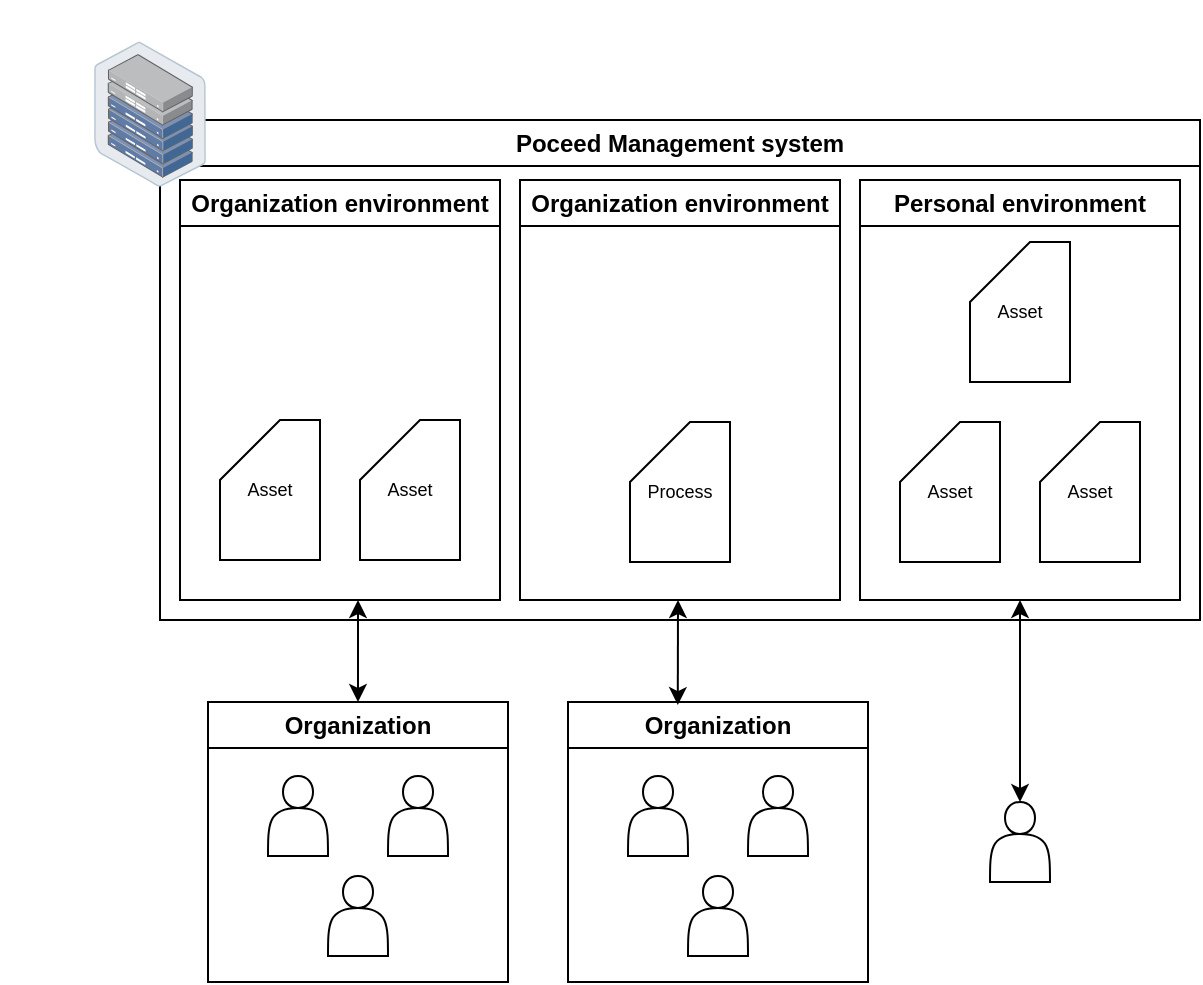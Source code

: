 <mxfile version="22.0.0" type="device">
  <diagram name="Page-1" id="5STt5VgGMGRW8smjgR1V">
    <mxGraphModel dx="1687" dy="1055" grid="1" gridSize="10" guides="1" tooltips="1" connect="1" arrows="1" fold="1" page="1" pageScale="1" pageWidth="850" pageHeight="1100" math="0" shadow="0">
      <root>
        <mxCell id="0" />
        <mxCell id="1" parent="0" />
        <mxCell id="pLtrBqFHVTdxPw5g7h2w-4" value="Poceed Management system" style="swimlane;whiteSpace=wrap;html=1;" parent="1" vertex="1">
          <mxGeometry x="180" y="140" width="520" height="250" as="geometry" />
        </mxCell>
        <mxCell id="pLtrBqFHVTdxPw5g7h2w-51" value="Organization environment" style="swimlane;whiteSpace=wrap;html=1;strokeColor=default;fontFamily=Helvetica;fontSize=12;fontColor=default;fillColor=default;" parent="pLtrBqFHVTdxPw5g7h2w-4" vertex="1">
          <mxGeometry x="10" y="30" width="160" height="210" as="geometry" />
        </mxCell>
        <mxCell id="pLtrBqFHVTdxPw5g7h2w-43" value="Asset" style="shape=card;whiteSpace=wrap;html=1;fontSize=9;" parent="pLtrBqFHVTdxPw5g7h2w-51" vertex="1">
          <mxGeometry x="20" y="120" width="50" height="70" as="geometry" />
        </mxCell>
        <mxCell id="pLtrBqFHVTdxPw5g7h2w-44" value="Asset" style="shape=card;whiteSpace=wrap;html=1;fontSize=9;" parent="pLtrBqFHVTdxPw5g7h2w-51" vertex="1">
          <mxGeometry x="90" y="120" width="50" height="70" as="geometry" />
        </mxCell>
        <mxCell id="pLtrBqFHVTdxPw5g7h2w-54" value="Organization environment" style="swimlane;whiteSpace=wrap;html=1;strokeColor=default;fontFamily=Helvetica;fontSize=12;fontColor=default;fillColor=default;" parent="pLtrBqFHVTdxPw5g7h2w-4" vertex="1">
          <mxGeometry x="180" y="30" width="160" height="210" as="geometry" />
        </mxCell>
        <mxCell id="pLtrBqFHVTdxPw5g7h2w-40" value="Process" style="shape=card;whiteSpace=wrap;html=1;fontSize=9;" parent="pLtrBqFHVTdxPw5g7h2w-54" vertex="1">
          <mxGeometry x="55" y="121" width="50" height="70" as="geometry" />
        </mxCell>
        <mxCell id="pLtrBqFHVTdxPw5g7h2w-55" value="Personal environment" style="swimlane;whiteSpace=wrap;html=1;strokeColor=default;fontFamily=Helvetica;fontSize=12;fontColor=default;fillColor=default;" parent="pLtrBqFHVTdxPw5g7h2w-4" vertex="1">
          <mxGeometry x="350" y="30" width="160" height="210" as="geometry" />
        </mxCell>
        <mxCell id="pLtrBqFHVTdxPw5g7h2w-38" value="Asset" style="shape=card;whiteSpace=wrap;html=1;fontSize=9;" parent="pLtrBqFHVTdxPw5g7h2w-55" vertex="1">
          <mxGeometry x="20" y="121" width="50" height="70" as="geometry" />
        </mxCell>
        <mxCell id="pLtrBqFHVTdxPw5g7h2w-39" value="Asset" style="shape=card;whiteSpace=wrap;html=1;fontSize=9;" parent="pLtrBqFHVTdxPw5g7h2w-55" vertex="1">
          <mxGeometry x="90" y="121" width="50" height="70" as="geometry" />
        </mxCell>
        <mxCell id="pLtrBqFHVTdxPw5g7h2w-35" value="Asset" style="shape=card;whiteSpace=wrap;html=1;fontSize=9;" parent="pLtrBqFHVTdxPw5g7h2w-55" vertex="1">
          <mxGeometry x="55" y="31" width="50" height="70" as="geometry" />
        </mxCell>
        <mxCell id="pLtrBqFHVTdxPw5g7h2w-10" value="Organization" style="swimlane;whiteSpace=wrap;html=1;" parent="1" vertex="1">
          <mxGeometry x="204" y="431" width="150" height="140" as="geometry" />
        </mxCell>
        <mxCell id="pLtrBqFHVTdxPw5g7h2w-14" value="" style="shape=actor;whiteSpace=wrap;html=1;" parent="pLtrBqFHVTdxPw5g7h2w-10" vertex="1">
          <mxGeometry x="60" y="87" width="30" height="40" as="geometry" />
        </mxCell>
        <mxCell id="pLtrBqFHVTdxPw5g7h2w-13" value="" style="shape=actor;whiteSpace=wrap;html=1;" parent="pLtrBqFHVTdxPw5g7h2w-10" vertex="1">
          <mxGeometry x="90" y="37" width="30" height="40" as="geometry" />
        </mxCell>
        <mxCell id="pLtrBqFHVTdxPw5g7h2w-6" value="" style="shape=actor;whiteSpace=wrap;html=1;" parent="pLtrBqFHVTdxPw5g7h2w-10" vertex="1">
          <mxGeometry x="30" y="37" width="30" height="40" as="geometry" />
        </mxCell>
        <mxCell id="pLtrBqFHVTdxPw5g7h2w-26" value="Organization" style="swimlane;whiteSpace=wrap;html=1;" parent="1" vertex="1">
          <mxGeometry x="384" y="431" width="150" height="140" as="geometry" />
        </mxCell>
        <mxCell id="pLtrBqFHVTdxPw5g7h2w-27" value="" style="shape=actor;whiteSpace=wrap;html=1;" parent="pLtrBqFHVTdxPw5g7h2w-26" vertex="1">
          <mxGeometry x="60" y="87" width="30" height="40" as="geometry" />
        </mxCell>
        <mxCell id="pLtrBqFHVTdxPw5g7h2w-28" value="" style="shape=actor;whiteSpace=wrap;html=1;" parent="pLtrBqFHVTdxPw5g7h2w-26" vertex="1">
          <mxGeometry x="90" y="37" width="30" height="40" as="geometry" />
        </mxCell>
        <mxCell id="pLtrBqFHVTdxPw5g7h2w-29" value="" style="shape=actor;whiteSpace=wrap;html=1;" parent="pLtrBqFHVTdxPw5g7h2w-26" vertex="1">
          <mxGeometry x="30" y="37" width="30" height="40" as="geometry" />
        </mxCell>
        <mxCell id="TIvoKVyeuVCES1jBeSMJ-1" value="" style="shape=actor;whiteSpace=wrap;html=1;" parent="1" vertex="1">
          <mxGeometry x="595" y="481" width="30" height="40" as="geometry" />
        </mxCell>
        <mxCell id="TIvoKVyeuVCES1jBeSMJ-2" value="" style="endArrow=classic;startArrow=classic;html=1;rounded=0;exitX=0.5;exitY=0;exitDx=0;exitDy=0;strokeWidth=1;shadow=0;" parent="1" source="pLtrBqFHVTdxPw5g7h2w-10" edge="1">
          <mxGeometry width="50" height="50" relative="1" as="geometry">
            <mxPoint x="560" y="430" as="sourcePoint" />
            <mxPoint x="279" y="380" as="targetPoint" />
          </mxGeometry>
        </mxCell>
        <mxCell id="TIvoKVyeuVCES1jBeSMJ-3" value="" style="endArrow=classic;startArrow=classic;html=1;rounded=0;exitX=0.366;exitY=0.011;exitDx=0;exitDy=0;exitPerimeter=0;" parent="1" source="pLtrBqFHVTdxPw5g7h2w-26" edge="1">
          <mxGeometry width="50" height="50" relative="1" as="geometry">
            <mxPoint x="439.5" y="431" as="sourcePoint" />
            <mxPoint x="439" y="380" as="targetPoint" />
          </mxGeometry>
        </mxCell>
        <mxCell id="TIvoKVyeuVCES1jBeSMJ-4" value="" style="endArrow=classic;startArrow=classic;html=1;rounded=0;exitX=0.5;exitY=0;exitDx=0;exitDy=0;entryX=0.5;entryY=1;entryDx=0;entryDy=0;" parent="1" source="TIvoKVyeuVCES1jBeSMJ-1" target="pLtrBqFHVTdxPw5g7h2w-55" edge="1">
          <mxGeometry width="50" height="50" relative="1" as="geometry">
            <mxPoint x="638.5" y="451" as="sourcePoint" />
            <mxPoint x="640" y="400" as="targetPoint" />
          </mxGeometry>
        </mxCell>
        <mxCell id="RwqVcZHb5t0d8Ec_0pqy-17" value="" style="group" vertex="1" connectable="0" parent="1">
          <mxGeometry x="100" y="80" width="150" height="130" as="geometry" />
        </mxCell>
        <mxCell id="RwqVcZHb5t0d8Ec_0pqy-2" value="" style="image;points=[];aspect=fixed;html=1;align=center;shadow=0;dashed=0;image=img/lib/allied_telesis/storage/Datacenter_Server_Half_Rack_ToR.svg;" vertex="1" parent="RwqVcZHb5t0d8Ec_0pqy-17">
          <mxGeometry x="47.05" y="20.69" width="55.9" height="72.63" as="geometry" />
        </mxCell>
      </root>
    </mxGraphModel>
  </diagram>
</mxfile>
